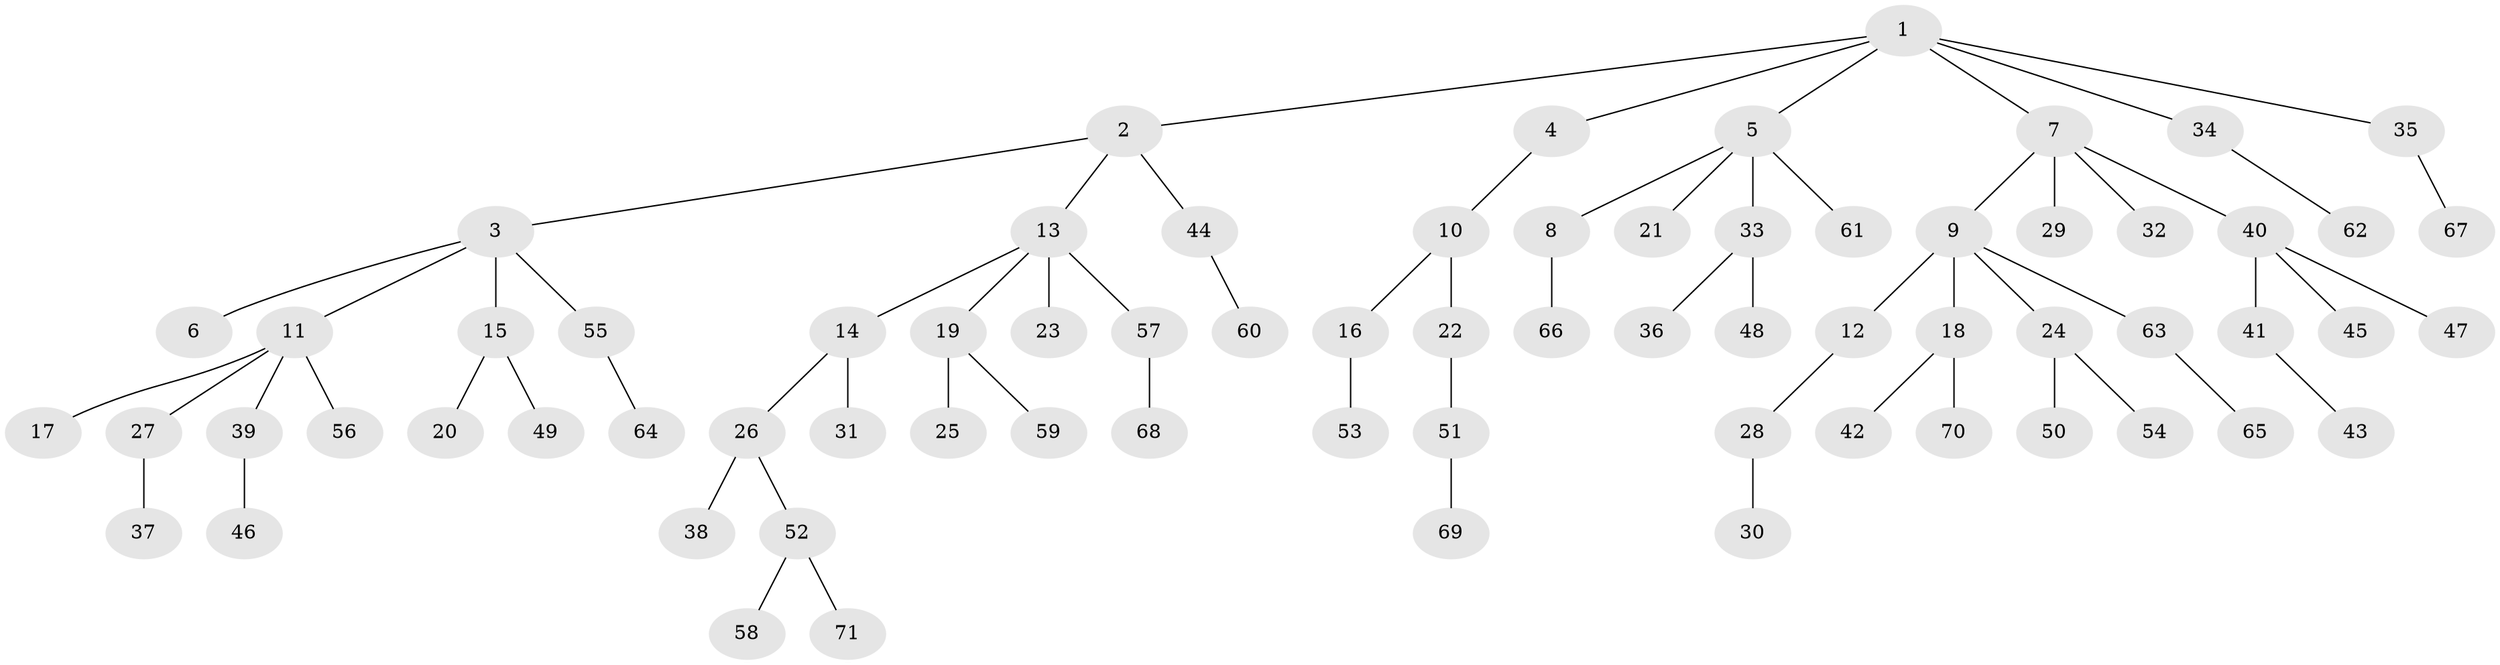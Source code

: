 // Generated by graph-tools (version 1.1) at 2025/02/03/09/25 03:02:20]
// undirected, 71 vertices, 70 edges
graph export_dot {
graph [start="1"]
  node [color=gray90,style=filled];
  1;
  2;
  3;
  4;
  5;
  6;
  7;
  8;
  9;
  10;
  11;
  12;
  13;
  14;
  15;
  16;
  17;
  18;
  19;
  20;
  21;
  22;
  23;
  24;
  25;
  26;
  27;
  28;
  29;
  30;
  31;
  32;
  33;
  34;
  35;
  36;
  37;
  38;
  39;
  40;
  41;
  42;
  43;
  44;
  45;
  46;
  47;
  48;
  49;
  50;
  51;
  52;
  53;
  54;
  55;
  56;
  57;
  58;
  59;
  60;
  61;
  62;
  63;
  64;
  65;
  66;
  67;
  68;
  69;
  70;
  71;
  1 -- 2;
  1 -- 4;
  1 -- 5;
  1 -- 7;
  1 -- 34;
  1 -- 35;
  2 -- 3;
  2 -- 13;
  2 -- 44;
  3 -- 6;
  3 -- 11;
  3 -- 15;
  3 -- 55;
  4 -- 10;
  5 -- 8;
  5 -- 21;
  5 -- 33;
  5 -- 61;
  7 -- 9;
  7 -- 29;
  7 -- 32;
  7 -- 40;
  8 -- 66;
  9 -- 12;
  9 -- 18;
  9 -- 24;
  9 -- 63;
  10 -- 16;
  10 -- 22;
  11 -- 17;
  11 -- 27;
  11 -- 39;
  11 -- 56;
  12 -- 28;
  13 -- 14;
  13 -- 19;
  13 -- 23;
  13 -- 57;
  14 -- 26;
  14 -- 31;
  15 -- 20;
  15 -- 49;
  16 -- 53;
  18 -- 42;
  18 -- 70;
  19 -- 25;
  19 -- 59;
  22 -- 51;
  24 -- 50;
  24 -- 54;
  26 -- 38;
  26 -- 52;
  27 -- 37;
  28 -- 30;
  33 -- 36;
  33 -- 48;
  34 -- 62;
  35 -- 67;
  39 -- 46;
  40 -- 41;
  40 -- 45;
  40 -- 47;
  41 -- 43;
  44 -- 60;
  51 -- 69;
  52 -- 58;
  52 -- 71;
  55 -- 64;
  57 -- 68;
  63 -- 65;
}
